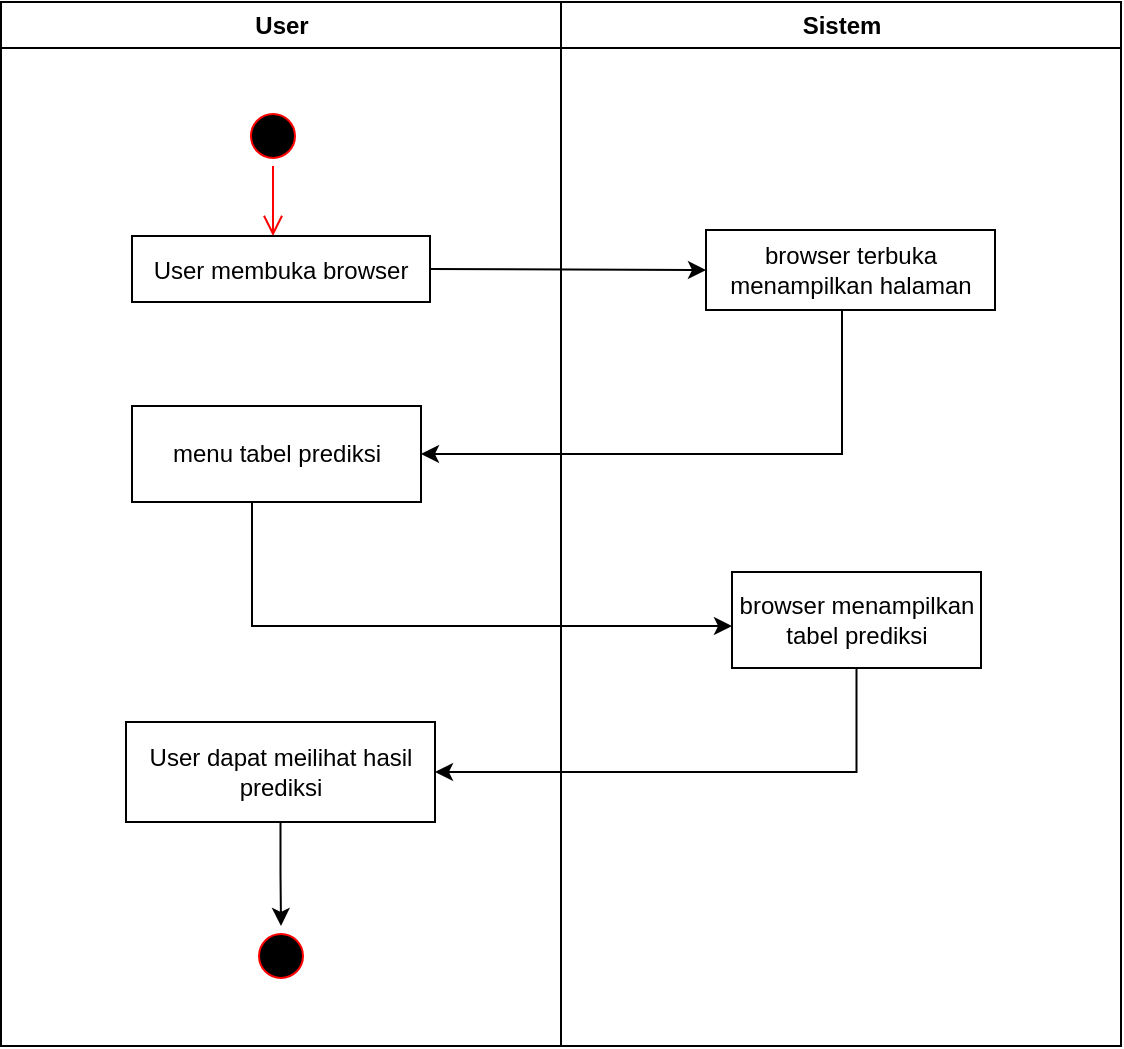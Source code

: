 <mxfile version="13.9.9" type="device"><diagram id="fpDxUl5YvV-e_8-i-9qU" name="Page-1"><mxGraphModel dx="1092" dy="494" grid="1" gridSize="10" guides="1" tooltips="1" connect="1" arrows="1" fold="1" page="1" pageScale="1" pageWidth="850" pageHeight="1100" math="0" shadow="0"><root><mxCell id="0"/><mxCell id="1" parent="0"/><mxCell id="ReD8g1O8ZXk5Hf5B7buR-1" value="User" style="swimlane;whiteSpace=wrap" parent="1" vertex="1"><mxGeometry x="164.5" y="128" width="280" height="522" as="geometry"/></mxCell><mxCell id="ReD8g1O8ZXk5Hf5B7buR-2" value="" style="ellipse;shape=startState;fillColor=#000000;strokeColor=#ff0000;" parent="ReD8g1O8ZXk5Hf5B7buR-1" vertex="1"><mxGeometry x="121" y="52" width="30" height="30" as="geometry"/></mxCell><mxCell id="ReD8g1O8ZXk5Hf5B7buR-3" value="" style="edgeStyle=elbowEdgeStyle;elbow=horizontal;verticalAlign=bottom;endArrow=open;endSize=8;strokeColor=#FF0000;endFill=1;rounded=0" parent="ReD8g1O8ZXk5Hf5B7buR-1" source="ReD8g1O8ZXk5Hf5B7buR-2" target="ReD8g1O8ZXk5Hf5B7buR-4" edge="1"><mxGeometry x="100" y="40" as="geometry"><mxPoint x="115" y="110" as="targetPoint"/></mxGeometry></mxCell><mxCell id="ReD8g1O8ZXk5Hf5B7buR-4" value="User membuka browser" style="" parent="ReD8g1O8ZXk5Hf5B7buR-1" vertex="1"><mxGeometry x="65.5" y="117" width="149" height="33" as="geometry"/></mxCell><mxCell id="ReD8g1O8ZXk5Hf5B7buR-5" value="menu tabel prediksi" style="rounded=0;whiteSpace=wrap;html=1;" parent="ReD8g1O8ZXk5Hf5B7buR-1" vertex="1"><mxGeometry x="65.5" y="202" width="144.5" height="48" as="geometry"/></mxCell><mxCell id="ReD8g1O8ZXk5Hf5B7buR-6" style="edgeStyle=orthogonalEdgeStyle;rounded=0;orthogonalLoop=1;jettySize=auto;html=1;entryX=0.5;entryY=0;entryDx=0;entryDy=0;" parent="ReD8g1O8ZXk5Hf5B7buR-1" source="ReD8g1O8ZXk5Hf5B7buR-7" target="ReD8g1O8ZXk5Hf5B7buR-8" edge="1"><mxGeometry relative="1" as="geometry"/></mxCell><mxCell id="ReD8g1O8ZXk5Hf5B7buR-7" value="User dapat meilihat hasil prediksi" style="rounded=0;whiteSpace=wrap;html=1;" parent="ReD8g1O8ZXk5Hf5B7buR-1" vertex="1"><mxGeometry x="62.5" y="360" width="154.5" height="50" as="geometry"/></mxCell><mxCell id="ReD8g1O8ZXk5Hf5B7buR-8" value="" style="ellipse;shape=startState;fillColor=#000000;strokeColor=#ff0000;" parent="ReD8g1O8ZXk5Hf5B7buR-1" vertex="1"><mxGeometry x="125" y="462" width="30" height="30" as="geometry"/></mxCell><mxCell id="ReD8g1O8ZXk5Hf5B7buR-9" value="Sistem" style="swimlane;whiteSpace=wrap" parent="1" vertex="1"><mxGeometry x="444.5" y="128" width="280" height="522" as="geometry"/></mxCell><mxCell id="ReD8g1O8ZXk5Hf5B7buR-10" value="browser terbuka menampilkan halaman" style="rounded=0;whiteSpace=wrap;html=1;" parent="ReD8g1O8ZXk5Hf5B7buR-9" vertex="1"><mxGeometry x="72.5" y="114" width="144.5" height="40" as="geometry"/></mxCell><mxCell id="ReD8g1O8ZXk5Hf5B7buR-11" value="browser menampilkan tabel prediksi" style="rounded=0;whiteSpace=wrap;html=1;" parent="ReD8g1O8ZXk5Hf5B7buR-9" vertex="1"><mxGeometry x="85.5" y="285" width="124.5" height="48" as="geometry"/></mxCell><mxCell id="ReD8g1O8ZXk5Hf5B7buR-12" value="" style="endArrow=classic;html=1;rounded=0;entryX=0;entryY=0.5;entryDx=0;entryDy=0;exitX=1;exitY=0.5;exitDx=0;exitDy=0;" parent="1" source="ReD8g1O8ZXk5Hf5B7buR-4" target="ReD8g1O8ZXk5Hf5B7buR-10" edge="1"><mxGeometry width="50" height="50" relative="1" as="geometry"><mxPoint x="360" y="300" as="sourcePoint"/><mxPoint x="410" y="250" as="targetPoint"/></mxGeometry></mxCell><mxCell id="ReD8g1O8ZXk5Hf5B7buR-13" style="edgeStyle=orthogonalEdgeStyle;rounded=0;orthogonalLoop=1;jettySize=auto;html=1;" parent="1" source="ReD8g1O8ZXk5Hf5B7buR-10" target="ReD8g1O8ZXk5Hf5B7buR-5" edge="1"><mxGeometry relative="1" as="geometry"><Array as="points"><mxPoint x="585" y="354"/></Array></mxGeometry></mxCell><mxCell id="ReD8g1O8ZXk5Hf5B7buR-14" style="edgeStyle=orthogonalEdgeStyle;rounded=0;orthogonalLoop=1;jettySize=auto;html=1;" parent="1" source="ReD8g1O8ZXk5Hf5B7buR-5" edge="1"><mxGeometry relative="1" as="geometry"><mxPoint x="530" y="440" as="targetPoint"/><Array as="points"><mxPoint x="290" y="440"/></Array></mxGeometry></mxCell><mxCell id="ReD8g1O8ZXk5Hf5B7buR-15" style="edgeStyle=orthogonalEdgeStyle;rounded=0;orthogonalLoop=1;jettySize=auto;html=1;entryX=1;entryY=0.5;entryDx=0;entryDy=0;" parent="1" source="ReD8g1O8ZXk5Hf5B7buR-11" target="ReD8g1O8ZXk5Hf5B7buR-7" edge="1"><mxGeometry relative="1" as="geometry"><Array as="points"><mxPoint x="592" y="513"/></Array></mxGeometry></mxCell></root></mxGraphModel></diagram></mxfile>